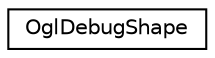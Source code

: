digraph G
{
  edge [fontname="Helvetica",fontsize="10",labelfontname="Helvetica",labelfontsize="10"];
  node [fontname="Helvetica",fontsize="10",shape=record];
  rankdir=LR;
  Node1 [label="OglDebugShape",height=0.2,width=0.4,color="black", fillcolor="white", style="filled",URL="$df/d5d/structOglDebugShape.html"];
}
